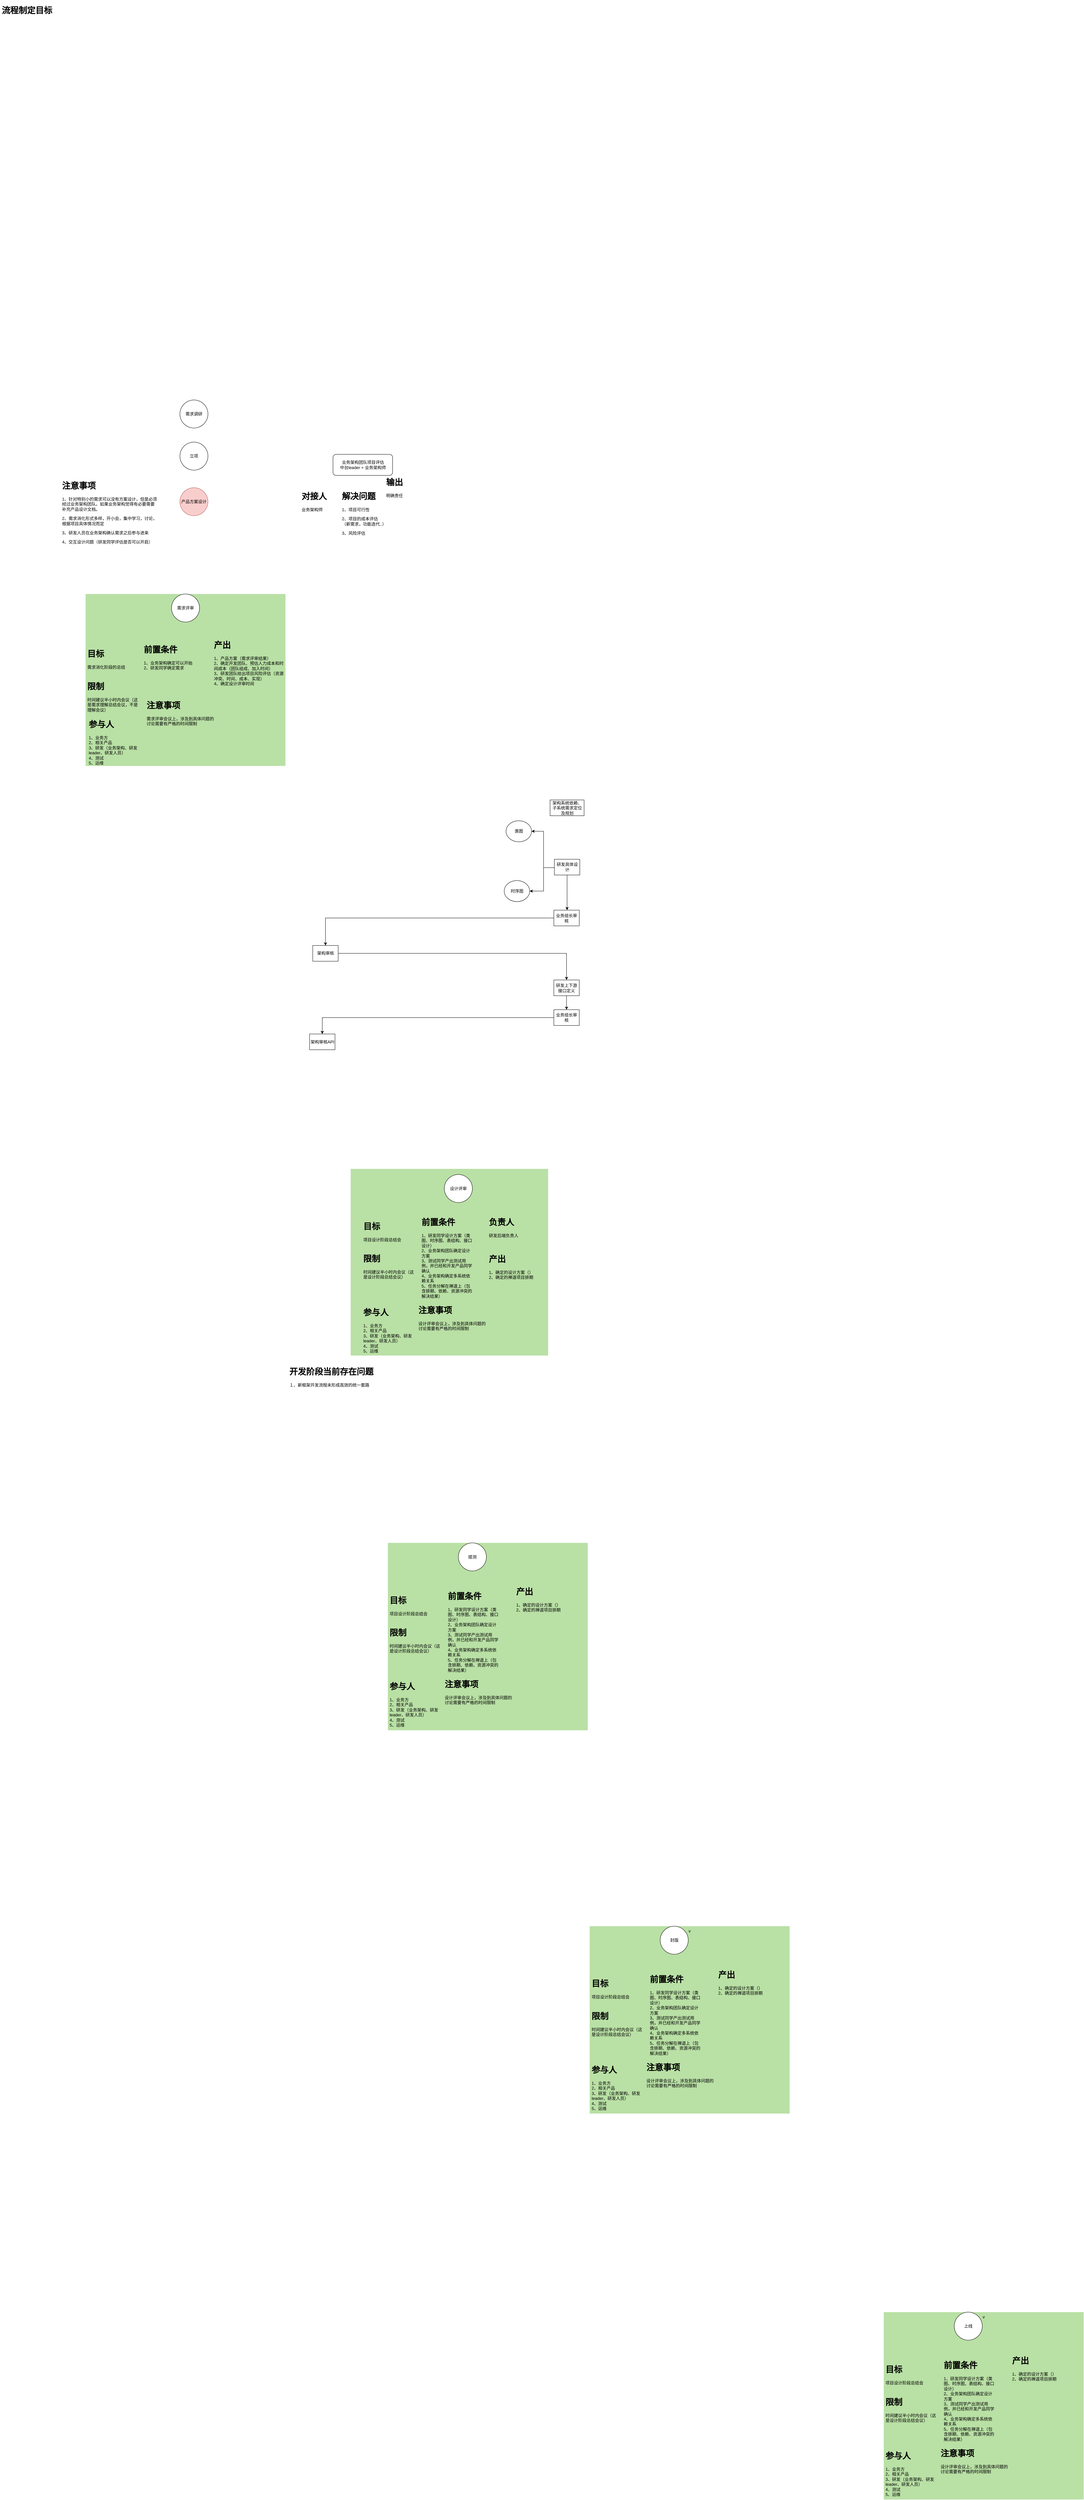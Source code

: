 <mxfile version="10.6.0" type="github"><diagram id="k5lDti_FDbT13f7PdDo3" name="Page-1"><mxGraphModel dx="1017" dy="1826" grid="1" gridSize="10" guides="1" tooltips="1" connect="1" arrows="1" fold="1" page="1" pageScale="1" pageWidth="850" pageHeight="1100" math="0" shadow="0"><root><mxCell id="0"/><mxCell id="1" parent="0"/><mxCell id="tXdaO1J-NMFDXoZ-g4GF-1" value="需求调研" style="ellipse;whiteSpace=wrap;html=1;aspect=fixed;" parent="1" vertex="1"><mxGeometry x="543" y="50" width="80" height="80" as="geometry"/></mxCell><mxCell id="tXdaO1J-NMFDXoZ-g4GF-3" value="立项" style="ellipse;whiteSpace=wrap;html=1;aspect=fixed;" parent="1" vertex="1"><mxGeometry x="543" y="170" width="80" height="80" as="geometry"/></mxCell><mxCell id="tXdaO1J-NMFDXoZ-g4GF-4" value="产品方案设计" style="ellipse;whiteSpace=wrap;html=1;aspect=fixed;fillColor=#f8cecc;strokeColor=#b85450;" parent="1" vertex="1"><mxGeometry x="543" y="300" width="80" height="80" as="geometry"/></mxCell><mxCell id="tXdaO1J-NMFDXoZ-g4GF-10" value="&lt;h1&gt;注意事项&lt;/h1&gt;&lt;p&gt;1、针对特别小的需求可以没有方案设计，但是必须经过业务架构团队。如果业务架构觉得有必要需要补充产品设计文档。&lt;/p&gt;&lt;p&gt;2、需求消化形式多样，开小会，集中学习，讨论，根据项目具体情况而定&lt;/p&gt;&lt;p&gt;3、研发人员在业务架构确认需求之后参与进来&lt;/p&gt;&lt;p&gt;4、交互设计问题（研发同学评估是否可以开启）&lt;/p&gt;" style="text;html=1;strokeColor=none;fillColor=none;spacing=5;spacingTop=-20;whiteSpace=wrap;overflow=hidden;rounded=0;" parent="1" vertex="1"><mxGeometry x="202" y="275" width="280" height="210" as="geometry"/></mxCell><mxCell id="tXdaO1J-NMFDXoZ-g4GF-31" value="架构系统依赖、子系统需求定位及规划" style="rounded=0;whiteSpace=wrap;html=1;" parent="1" vertex="1"><mxGeometry x="1598.5" y="1190" width="97" height="45" as="geometry"/></mxCell><mxCell id="tXdaO1J-NMFDXoZ-g4GF-47" style="edgeStyle=orthogonalEdgeStyle;rounded=0;orthogonalLoop=1;jettySize=auto;html=1;exitX=0;exitY=0.5;exitDx=0;exitDy=0;entryX=1;entryY=0.5;entryDx=0;entryDy=0;" parent="1" source="tXdaO1J-NMFDXoZ-g4GF-32" target="tXdaO1J-NMFDXoZ-g4GF-33" edge="1"><mxGeometry relative="1" as="geometry"><Array as="points"><mxPoint x="1611" y="1383"/><mxPoint x="1580" y="1383"/><mxPoint x="1580" y="1279"/></Array><mxPoint x="1570" y="1279" as="targetPoint"/></mxGeometry></mxCell><mxCell id="tXdaO1J-NMFDXoZ-g4GF-48" style="edgeStyle=orthogonalEdgeStyle;rounded=0;orthogonalLoop=1;jettySize=auto;html=1;entryX=1;entryY=0.5;entryDx=0;entryDy=0;exitX=0;exitY=0.5;exitDx=0;exitDy=0;" parent="1" edge="1" target="tXdaO1J-NMFDXoZ-g4GF-34"><mxGeometry relative="1" as="geometry"><mxPoint x="1612" y="1383" as="sourcePoint"/><mxPoint x="1544" y="1383" as="targetPoint"/><Array as="points"><mxPoint x="1580" y="1383"/><mxPoint x="1580" y="1450"/></Array></mxGeometry></mxCell><mxCell id="tXdaO1J-NMFDXoZ-g4GF-50" style="edgeStyle=orthogonalEdgeStyle;rounded=0;orthogonalLoop=1;jettySize=auto;html=1;" parent="1" source="tXdaO1J-NMFDXoZ-g4GF-32" target="tXdaO1J-NMFDXoZ-g4GF-36" edge="1"><mxGeometry relative="1" as="geometry"><Array as="points"><mxPoint x="1660" y="1399.5"/><mxPoint x="1660" y="1399.5"/></Array></mxGeometry></mxCell><mxCell id="tXdaO1J-NMFDXoZ-g4GF-32" value="研发具体设计" style="rounded=0;whiteSpace=wrap;html=1;" parent="1" vertex="1"><mxGeometry x="1610.739" y="1359.028" width="72.522" height="44.915" as="geometry"/></mxCell><mxCell id="tXdaO1J-NMFDXoZ-g4GF-33" value="类图" style="ellipse;whiteSpace=wrap;html=1;" parent="1" vertex="1"><mxGeometry x="1473" y="1249.33" width="72.522" height="59.887" as="geometry"/></mxCell><mxCell id="tXdaO1J-NMFDXoZ-g4GF-34" value="时序图" style="ellipse;whiteSpace=wrap;html=1;" parent="1" vertex="1"><mxGeometry x="1467.739" y="1419.83" width="72.522" height="59.887" as="geometry"/></mxCell><mxCell id="tXdaO1J-NMFDXoZ-g4GF-36" value="业务组长审核" style="rounded=0;whiteSpace=wrap;html=1;" parent="1" vertex="1"><mxGeometry x="1609.283" y="1504.075" width="72.522" height="44.915" as="geometry"/></mxCell><mxCell id="tXdaO1J-NMFDXoZ-g4GF-51" style="edgeStyle=orthogonalEdgeStyle;rounded=0;orthogonalLoop=1;jettySize=auto;html=1;" parent="1" source="tXdaO1J-NMFDXoZ-g4GF-37" target="tXdaO1J-NMFDXoZ-g4GF-38" edge="1"><mxGeometry relative="1" as="geometry"/></mxCell><mxCell id="tXdaO1J-NMFDXoZ-g4GF-37" value="架构审核" style="rounded=0;whiteSpace=wrap;html=1;" parent="1" vertex="1"><mxGeometry x="921.783" y="1604.835" width="72.522" height="44.915" as="geometry"/></mxCell><mxCell id="tXdaO1J-NMFDXoZ-g4GF-40" style="edgeStyle=orthogonalEdgeStyle;rounded=0;orthogonalLoop=1;jettySize=auto;html=1;entryX=0.5;entryY=0;entryDx=0;entryDy=0;" parent="1" source="tXdaO1J-NMFDXoZ-g4GF-36" target="tXdaO1J-NMFDXoZ-g4GF-37" edge="1"><mxGeometry relative="1" as="geometry"><Array as="points"/></mxGeometry></mxCell><mxCell id="tXdaO1J-NMFDXoZ-g4GF-52" style="edgeStyle=orthogonalEdgeStyle;rounded=0;orthogonalLoop=1;jettySize=auto;html=1;" parent="1" source="tXdaO1J-NMFDXoZ-g4GF-38" target="tXdaO1J-NMFDXoZ-g4GF-39" edge="1"><mxGeometry relative="1" as="geometry"/></mxCell><mxCell id="tXdaO1J-NMFDXoZ-g4GF-38" value="研发上下游接口定义" style="rounded=0;whiteSpace=wrap;html=1;" parent="1" vertex="1"><mxGeometry x="1609.239" y="1703.108" width="72.522" height="44.915" as="geometry"/></mxCell><mxCell id="tXdaO1J-NMFDXoZ-g4GF-53" style="edgeStyle=orthogonalEdgeStyle;rounded=0;orthogonalLoop=1;jettySize=auto;html=1;" parent="1" source="tXdaO1J-NMFDXoZ-g4GF-39" target="tXdaO1J-NMFDXoZ-g4GF-42" edge="1"><mxGeometry relative="1" as="geometry"/></mxCell><mxCell id="tXdaO1J-NMFDXoZ-g4GF-39" value="业务组长审核" style="rounded=0;whiteSpace=wrap;html=1;" parent="1" vertex="1"><mxGeometry x="1609.239" y="1787.882" width="72.522" height="44.915" as="geometry"/></mxCell><mxCell id="tXdaO1J-NMFDXoZ-g4GF-42" value="架构审核API" style="rounded=0;whiteSpace=wrap;html=1;" parent="1" vertex="1"><mxGeometry x="912.739" y="1857.085" width="72.522" height="44.915" as="geometry"/></mxCell><mxCell id="tXdaO1J-NMFDXoZ-g4GF-55" value="" style="group" parent="1" vertex="1" connectable="0"><mxGeometry x="881" y="165" width="435" height="240" as="geometry"/></mxCell><mxCell id="tXdaO1J-NMFDXoZ-g4GF-5" value="业务架构团队项目评估&lt;br&gt;中台leader + 业务架构师&lt;br&gt;" style="rounded=1;whiteSpace=wrap;html=1;" parent="tXdaO1J-NMFDXoZ-g4GF-55" vertex="1"><mxGeometry x="98.5" y="40" width="170" height="60" as="geometry"/></mxCell><mxCell id="tXdaO1J-NMFDXoZ-g4GF-6" value="&lt;h1&gt;解决问题&lt;/h1&gt;&lt;p&gt;1、项目可行性&lt;/p&gt;&lt;p&gt;2、项目的成本评估（新需求，功能迭代..）&lt;/p&gt;&lt;p&gt;3、风险评估&lt;/p&gt;" style="text;html=1;strokeColor=none;fillColor=none;spacing=5;spacingTop=-20;whiteSpace=wrap;overflow=hidden;rounded=0;" parent="tXdaO1J-NMFDXoZ-g4GF-55" vertex="1"><mxGeometry x="118.5" y="140" width="130" height="140" as="geometry"/></mxCell><mxCell id="tXdaO1J-NMFDXoZ-g4GF-8" value="&lt;h1&gt;输出&lt;/h1&gt;&lt;div&gt;明确责任&lt;/div&gt;&lt;div&gt;&lt;br&gt;&lt;/div&gt;" style="text;html=1;strokeColor=none;fillColor=none;spacing=5;spacingTop=-20;whiteSpace=wrap;overflow=hidden;rounded=0;" parent="tXdaO1J-NMFDXoZ-g4GF-55" vertex="1"><mxGeometry x="245" y="100" width="190" height="120" as="geometry"/></mxCell><mxCell id="tXdaO1J-NMFDXoZ-g4GF-9" value="&lt;h1&gt;对接人&lt;/h1&gt;&lt;p&gt;业务架构师&lt;/p&gt;" style="text;html=1;strokeColor=none;fillColor=none;spacing=5;spacingTop=-20;whiteSpace=wrap;overflow=hidden;rounded=0;" parent="tXdaO1J-NMFDXoZ-g4GF-55" vertex="1"><mxGeometry x="3.5" y="140" width="105" height="120" as="geometry"/></mxCell><mxCell id="tXdaO1J-NMFDXoZ-g4GF-61" value="" style="group;fillColor=#B9E0A5;" parent="1" vertex="1" connectable="0"><mxGeometry x="1136" y="3307.5" width="570" height="534.079" as="geometry"/></mxCell><mxCell id="tXdaO1J-NMFDXoZ-g4GF-62" value="" style="group" parent="tXdaO1J-NMFDXoZ-g4GF-61" vertex="1" connectable="0"><mxGeometry width="570" height="534.079" as="geometry"/></mxCell><mxCell id="tXdaO1J-NMFDXoZ-g4GF-63" value="提测" style="ellipse;whiteSpace=wrap;html=1;aspect=fixed;" parent="tXdaO1J-NMFDXoZ-g4GF-62" vertex="1"><mxGeometry x="201" width="80" height="80" as="geometry"/></mxCell><mxCell id="tXdaO1J-NMFDXoZ-g4GF-64" value="&lt;h1&gt;注意事项&lt;/h1&gt;&lt;p&gt;设计评审会议上，涉及到具体问题的讨论需要有严格的时间限制&lt;/p&gt;&lt;p&gt;&lt;br&gt;&lt;/p&gt;" style="text;html=1;strokeColor=none;fillColor=none;spacing=5;spacingTop=-20;whiteSpace=wrap;overflow=hidden;rounded=0;" parent="tXdaO1J-NMFDXoZ-g4GF-62" vertex="1"><mxGeometry x="156.592" y="383.459" width="200.704" height="150.621" as="geometry"/></mxCell><mxCell id="tXdaO1J-NMFDXoZ-g4GF-65" value="&lt;h1&gt;产出&lt;/h1&gt;&lt;div&gt;1、确定的设计方案（）&lt;/div&gt;&lt;div&gt;2、确定的禅道项目排期&lt;/div&gt;" style="text;html=1;strokeColor=none;fillColor=none;spacing=5;spacingTop=-20;whiteSpace=wrap;overflow=hidden;rounded=0;" parent="tXdaO1J-NMFDXoZ-g4GF-62" vertex="1"><mxGeometry x="361" y="119" width="209" height="90" as="geometry"/></mxCell><mxCell id="tXdaO1J-NMFDXoZ-g4GF-66" value="&lt;h1&gt;前置条件&lt;/h1&gt;&lt;div&gt;1、研发同学设计方案（类图、时序图、表结构、接口设计）&lt;/div&gt;&lt;div&gt;2、业务架构团队确定设计方案&lt;/div&gt;&lt;div&gt;3、测试同学产出测试用例，并已经和开发产品同学确认&lt;/div&gt;&lt;div&gt;4、业务架构确定多系统依赖关系&lt;/div&gt;&lt;div&gt;5、任务分解在禅道上（包含排期、依赖、资源冲突的解决结果）&lt;/div&gt;" style="text;html=1;strokeColor=none;fillColor=none;spacing=5;spacingTop=-20;whiteSpace=wrap;overflow=hidden;rounded=0;" parent="tXdaO1J-NMFDXoZ-g4GF-62" vertex="1"><mxGeometry x="166" y="132" width="153" height="257" as="geometry"/></mxCell><mxCell id="tXdaO1J-NMFDXoZ-g4GF-67" value="&lt;h1&gt;目标&lt;/h1&gt;&lt;div&gt;项目设计阶段总结会&lt;/div&gt;" style="text;html=1;strokeColor=none;fillColor=none;spacing=5;spacingTop=-20;whiteSpace=wrap;overflow=hidden;rounded=0;" parent="tXdaO1J-NMFDXoZ-g4GF-62" vertex="1"><mxGeometry y="144.103" width="152.535" height="87.862" as="geometry"/></mxCell><mxCell id="tXdaO1J-NMFDXoZ-g4GF-68" value="&lt;h1&gt;限制&lt;/h1&gt;&lt;div&gt;时间建议半小时内会议（这是设计阶段总结会议）&lt;/div&gt;" style="text;html=1;strokeColor=none;fillColor=none;spacing=5;spacingTop=-20;whiteSpace=wrap;overflow=hidden;rounded=0;" parent="tXdaO1J-NMFDXoZ-g4GF-62" vertex="1"><mxGeometry y="236.986" width="152.535" height="107.945" as="geometry"/></mxCell><mxCell id="tXdaO1J-NMFDXoZ-g4GF-69" value="&lt;h1&gt;参与人&lt;/h1&gt;&lt;div&gt;1、业务方&lt;/div&gt;&lt;div&gt;2、相关产品&lt;/div&gt;&lt;div&gt;3、研发（业务架构、研发leader、研发人员）&lt;/div&gt;&lt;div&gt;4、测试&lt;/div&gt;&lt;div&gt;5、运维&lt;/div&gt;&lt;div&gt;&lt;br&gt;&lt;/div&gt;" style="text;html=1;strokeColor=none;fillColor=none;spacing=5;spacingTop=-20;whiteSpace=wrap;overflow=hidden;rounded=0;" parent="tXdaO1J-NMFDXoZ-g4GF-62" vertex="1"><mxGeometry x="0.014" y="389.931" width="152.535" height="138.069" as="geometry"/></mxCell><mxCell id="tXdaO1J-NMFDXoZ-g4GF-72" value="" style="group;fillColor=#B9E0A5;" parent="1" vertex="1" connectable="0"><mxGeometry x="274" y="603" width="570" height="490" as="geometry"/></mxCell><mxCell id="tXdaO1J-NMFDXoZ-g4GF-2" value="需求评审" style="ellipse;whiteSpace=wrap;html=1;aspect=fixed;" parent="tXdaO1J-NMFDXoZ-g4GF-72" vertex="1"><mxGeometry x="245" width="80" height="80" as="geometry"/></mxCell><mxCell id="tXdaO1J-NMFDXoZ-g4GF-18" value="" style="group" parent="tXdaO1J-NMFDXoZ-g4GF-72" vertex="1" connectable="0"><mxGeometry y="126" width="570" height="364" as="geometry"/></mxCell><mxCell id="tXdaO1J-NMFDXoZ-g4GF-7" value="&lt;h1&gt;注意事项&lt;/h1&gt;&lt;p&gt;需求评审会议上，涉及到具体问题的讨论需要有严格的时间限制&lt;/p&gt;&lt;p&gt;&lt;br&gt;&lt;/p&gt;" style="text;html=1;strokeColor=none;fillColor=none;spacing=5;spacingTop=-20;whiteSpace=wrap;overflow=hidden;rounded=0;" parent="tXdaO1J-NMFDXoZ-g4GF-18" vertex="1"><mxGeometry x="168.592" y="171.959" width="200.704" height="150.621" as="geometry"/></mxCell><mxCell id="tXdaO1J-NMFDXoZ-g4GF-12" value="&lt;h1&gt;产出&lt;/h1&gt;&lt;div&gt;1、产品方案（需求评审结果）&lt;/div&gt;&lt;div&gt;2、确定开发团队、预估人力成本和时间成本（团队组成、加入时间）&lt;/div&gt;&lt;div&gt;3、研发团队给出项目风险评估（资源冲突、时间、成本、实现）&lt;/div&gt;&lt;div&gt;4、确定设计评审时间&lt;/div&gt;" style="text;html=1;strokeColor=none;fillColor=none;spacing=5;spacingTop=-20;whiteSpace=wrap;overflow=hidden;rounded=0;" parent="tXdaO1J-NMFDXoZ-g4GF-18" vertex="1"><mxGeometry x="361.268" width="208.732" height="225.931" as="geometry"/></mxCell><mxCell id="tXdaO1J-NMFDXoZ-g4GF-14" value="&lt;h1&gt;前置条件&lt;/h1&gt;&lt;div&gt;1、业务架构确定可以开始&lt;/div&gt;&lt;div&gt;2、研发同学确定需求&lt;/div&gt;" style="text;html=1;strokeColor=none;fillColor=none;spacing=5;spacingTop=-20;whiteSpace=wrap;overflow=hidden;rounded=0;" parent="tXdaO1J-NMFDXoZ-g4GF-18" vertex="1"><mxGeometry x="160.563" y="12.552" width="152.535" height="138.069" as="geometry"/></mxCell><mxCell id="tXdaO1J-NMFDXoZ-g4GF-15" value="&lt;h1&gt;目标&lt;/h1&gt;&lt;div&gt;需求消化阶段的总结&lt;/div&gt;" style="text;html=1;strokeColor=none;fillColor=none;spacing=5;spacingTop=-20;whiteSpace=wrap;overflow=hidden;rounded=0;" parent="tXdaO1J-NMFDXoZ-g4GF-18" vertex="1"><mxGeometry y="25.103" width="152.535" height="87.862" as="geometry"/></mxCell><mxCell id="tXdaO1J-NMFDXoZ-g4GF-16" value="&lt;h1&gt;限制&lt;/h1&gt;&lt;div&gt;时间建议半小时内会议（这是需求理解总结会议，不是理解会议）&lt;/div&gt;" style="text;html=1;strokeColor=none;fillColor=none;spacing=5;spacingTop=-20;whiteSpace=wrap;overflow=hidden;rounded=0;" parent="tXdaO1J-NMFDXoZ-g4GF-18" vertex="1"><mxGeometry y="117.986" width="152.535" height="107.945" as="geometry"/></mxCell><mxCell id="tXdaO1J-NMFDXoZ-g4GF-17" value="&lt;h1&gt;参与人&lt;/h1&gt;&lt;div&gt;1、业务方&lt;/div&gt;&lt;div&gt;2、相关产品&lt;/div&gt;&lt;div&gt;3、研发（业务架构、研发leader、研发人员）&lt;/div&gt;&lt;div&gt;4、测试&lt;/div&gt;&lt;div&gt;5、运维&lt;/div&gt;&lt;div&gt;&lt;br&gt;&lt;/div&gt;" style="text;html=1;strokeColor=none;fillColor=none;spacing=5;spacingTop=-20;whiteSpace=wrap;overflow=hidden;rounded=0;" parent="tXdaO1J-NMFDXoZ-g4GF-18" vertex="1"><mxGeometry x="4.014" y="225.931" width="152.535" height="138.069" as="geometry"/></mxCell><mxCell id="tXdaO1J-NMFDXoZ-g4GF-73" value="v" style="group;fillColor=#B9E0A5;" parent="1" vertex="1" connectable="0"><mxGeometry x="1711.5" y="4400" width="570" height="534.079" as="geometry"/></mxCell><mxCell id="tXdaO1J-NMFDXoZ-g4GF-74" value="" style="group" parent="tXdaO1J-NMFDXoZ-g4GF-73" vertex="1" connectable="0"><mxGeometry width="570" height="534.079" as="geometry"/></mxCell><mxCell id="tXdaO1J-NMFDXoZ-g4GF-75" value="封版" style="ellipse;whiteSpace=wrap;html=1;aspect=fixed;" parent="tXdaO1J-NMFDXoZ-g4GF-74" vertex="1"><mxGeometry x="201" width="80" height="80" as="geometry"/></mxCell><mxCell id="tXdaO1J-NMFDXoZ-g4GF-76" value="&lt;h1&gt;注意事项&lt;/h1&gt;&lt;p&gt;设计评审会议上，涉及到具体问题的讨论需要有严格的时间限制&lt;/p&gt;&lt;p&gt;&lt;br&gt;&lt;/p&gt;" style="text;html=1;strokeColor=none;fillColor=none;spacing=5;spacingTop=-20;whiteSpace=wrap;overflow=hidden;rounded=0;" parent="tXdaO1J-NMFDXoZ-g4GF-74" vertex="1"><mxGeometry x="156.592" y="383.459" width="200.704" height="150.621" as="geometry"/></mxCell><mxCell id="tXdaO1J-NMFDXoZ-g4GF-77" value="&lt;h1&gt;产出&lt;/h1&gt;&lt;div&gt;1、确定的设计方案（）&lt;/div&gt;&lt;div&gt;2、确定的禅道项目排期&lt;/div&gt;" style="text;html=1;strokeColor=none;fillColor=none;spacing=5;spacingTop=-20;whiteSpace=wrap;overflow=hidden;rounded=0;" parent="tXdaO1J-NMFDXoZ-g4GF-74" vertex="1"><mxGeometry x="361" y="119" width="209" height="90" as="geometry"/></mxCell><mxCell id="tXdaO1J-NMFDXoZ-g4GF-78" value="&lt;h1&gt;前置条件&lt;/h1&gt;&lt;div&gt;1、研发同学设计方案（类图、时序图、表结构、接口设计）&lt;/div&gt;&lt;div&gt;2、业务架构团队确定设计方案&lt;/div&gt;&lt;div&gt;3、测试同学产出测试用例，并已经和开发产品同学确认&lt;/div&gt;&lt;div&gt;4、业务架构确定多系统依赖关系&lt;/div&gt;&lt;div&gt;5、任务分解在禅道上（包含排期、依赖、资源冲突的解决结果）&lt;/div&gt;" style="text;html=1;strokeColor=none;fillColor=none;spacing=5;spacingTop=-20;whiteSpace=wrap;overflow=hidden;rounded=0;" parent="tXdaO1J-NMFDXoZ-g4GF-74" vertex="1"><mxGeometry x="166" y="132" width="153" height="257" as="geometry"/></mxCell><mxCell id="tXdaO1J-NMFDXoZ-g4GF-79" value="&lt;h1&gt;目标&lt;/h1&gt;&lt;div&gt;项目设计阶段总结会&lt;/div&gt;" style="text;html=1;strokeColor=none;fillColor=none;spacing=5;spacingTop=-20;whiteSpace=wrap;overflow=hidden;rounded=0;" parent="tXdaO1J-NMFDXoZ-g4GF-74" vertex="1"><mxGeometry y="144.103" width="152.535" height="87.862" as="geometry"/></mxCell><mxCell id="tXdaO1J-NMFDXoZ-g4GF-80" value="&lt;h1&gt;限制&lt;/h1&gt;&lt;div&gt;时间建议半小时内会议（这是设计阶段总结会议）&lt;/div&gt;" style="text;html=1;strokeColor=none;fillColor=none;spacing=5;spacingTop=-20;whiteSpace=wrap;overflow=hidden;rounded=0;" parent="tXdaO1J-NMFDXoZ-g4GF-74" vertex="1"><mxGeometry y="236.986" width="152.535" height="107.945" as="geometry"/></mxCell><mxCell id="tXdaO1J-NMFDXoZ-g4GF-81" value="&lt;h1&gt;参与人&lt;/h1&gt;&lt;div&gt;1、业务方&lt;/div&gt;&lt;div&gt;2、相关产品&lt;/div&gt;&lt;div&gt;3、研发（业务架构、研发leader、研发人员）&lt;/div&gt;&lt;div&gt;4、测试&lt;/div&gt;&lt;div&gt;5、运维&lt;/div&gt;&lt;div&gt;&lt;br&gt;&lt;/div&gt;" style="text;html=1;strokeColor=none;fillColor=none;spacing=5;spacingTop=-20;whiteSpace=wrap;overflow=hidden;rounded=0;" parent="tXdaO1J-NMFDXoZ-g4GF-74" vertex="1"><mxGeometry x="0.014" y="389.931" width="152.535" height="138.069" as="geometry"/></mxCell><mxCell id="tXdaO1J-NMFDXoZ-g4GF-86" value="v" style="group;fillColor=#B9E0A5;" parent="1" vertex="1" connectable="0"><mxGeometry x="2550" y="5500" width="570" height="534.079" as="geometry"/></mxCell><mxCell id="tXdaO1J-NMFDXoZ-g4GF-87" value="" style="group" parent="tXdaO1J-NMFDXoZ-g4GF-86" vertex="1" connectable="0"><mxGeometry width="570" height="534.079" as="geometry"/></mxCell><mxCell id="tXdaO1J-NMFDXoZ-g4GF-88" value="上线" style="ellipse;whiteSpace=wrap;html=1;aspect=fixed;" parent="tXdaO1J-NMFDXoZ-g4GF-87" vertex="1"><mxGeometry x="201" width="80" height="80" as="geometry"/></mxCell><mxCell id="tXdaO1J-NMFDXoZ-g4GF-89" value="&lt;h1&gt;注意事项&lt;/h1&gt;&lt;p&gt;设计评审会议上，涉及到具体问题的讨论需要有严格的时间限制&lt;/p&gt;&lt;p&gt;&lt;br&gt;&lt;/p&gt;" style="text;html=1;strokeColor=none;fillColor=none;spacing=5;spacingTop=-20;whiteSpace=wrap;overflow=hidden;rounded=0;" parent="tXdaO1J-NMFDXoZ-g4GF-87" vertex="1"><mxGeometry x="156.592" y="383.459" width="200.704" height="150.621" as="geometry"/></mxCell><mxCell id="tXdaO1J-NMFDXoZ-g4GF-90" value="&lt;h1&gt;产出&lt;/h1&gt;&lt;div&gt;1、确定的设计方案（）&lt;/div&gt;&lt;div&gt;2、确定的禅道项目排期&lt;/div&gt;" style="text;html=1;strokeColor=none;fillColor=none;spacing=5;spacingTop=-20;whiteSpace=wrap;overflow=hidden;rounded=0;" parent="tXdaO1J-NMFDXoZ-g4GF-87" vertex="1"><mxGeometry x="361" y="119" width="209" height="90" as="geometry"/></mxCell><mxCell id="tXdaO1J-NMFDXoZ-g4GF-91" value="&lt;h1&gt;前置条件&lt;/h1&gt;&lt;div&gt;1、研发同学设计方案（类图、时序图、表结构、接口设计）&lt;/div&gt;&lt;div&gt;2、业务架构团队确定设计方案&lt;/div&gt;&lt;div&gt;3、测试同学产出测试用例，并已经和开发产品同学确认&lt;/div&gt;&lt;div&gt;4、业务架构确定多系统依赖关系&lt;/div&gt;&lt;div&gt;5、任务分解在禅道上（包含排期、依赖、资源冲突的解决结果）&lt;/div&gt;" style="text;html=1;strokeColor=none;fillColor=none;spacing=5;spacingTop=-20;whiteSpace=wrap;overflow=hidden;rounded=0;" parent="tXdaO1J-NMFDXoZ-g4GF-87" vertex="1"><mxGeometry x="166" y="132" width="153" height="257" as="geometry"/></mxCell><mxCell id="tXdaO1J-NMFDXoZ-g4GF-92" value="&lt;h1&gt;目标&lt;/h1&gt;&lt;div&gt;项目设计阶段总结会&lt;/div&gt;" style="text;html=1;strokeColor=none;fillColor=none;spacing=5;spacingTop=-20;whiteSpace=wrap;overflow=hidden;rounded=0;" parent="tXdaO1J-NMFDXoZ-g4GF-87" vertex="1"><mxGeometry y="144.103" width="152.535" height="87.862" as="geometry"/></mxCell><mxCell id="tXdaO1J-NMFDXoZ-g4GF-93" value="&lt;h1&gt;限制&lt;/h1&gt;&lt;div&gt;时间建议半小时内会议（这是设计阶段总结会议）&lt;/div&gt;" style="text;html=1;strokeColor=none;fillColor=none;spacing=5;spacingTop=-20;whiteSpace=wrap;overflow=hidden;rounded=0;" parent="tXdaO1J-NMFDXoZ-g4GF-87" vertex="1"><mxGeometry y="236.986" width="152.535" height="107.945" as="geometry"/></mxCell><mxCell id="tXdaO1J-NMFDXoZ-g4GF-94" value="&lt;h1&gt;参与人&lt;/h1&gt;&lt;div&gt;1、业务方&lt;/div&gt;&lt;div&gt;2、相关产品&lt;/div&gt;&lt;div&gt;3、研发（业务架构、研发leader、研发人员）&lt;/div&gt;&lt;div&gt;4、测试&lt;/div&gt;&lt;div&gt;5、运维&lt;/div&gt;&lt;div&gt;&lt;br&gt;&lt;/div&gt;" style="text;html=1;strokeColor=none;fillColor=none;spacing=5;spacingTop=-20;whiteSpace=wrap;overflow=hidden;rounded=0;" parent="tXdaO1J-NMFDXoZ-g4GF-87" vertex="1"><mxGeometry x="0.014" y="389.931" width="152.535" height="138.069" as="geometry"/></mxCell><mxCell id="tXdaO1J-NMFDXoZ-g4GF-95" value="&lt;h1&gt;流程制定目标&lt;/h1&gt;&lt;p&gt;&lt;br&gt;&lt;/p&gt;" style="text;html=1;strokeColor=none;fillColor=none;spacing=5;spacingTop=-20;whiteSpace=wrap;overflow=hidden;rounded=0;" parent="1" vertex="1"><mxGeometry x="30" y="-1080" width="830" height="440" as="geometry"/></mxCell><mxCell id="tXdaO1J-NMFDXoZ-g4GF-56" value="" style="group" parent="1" vertex="1" connectable="0"><mxGeometry x="1039" y="2248" width="728" height="534.079" as="geometry"/></mxCell><mxCell id="xaDlx68D-yLN_ASZEkpl-4" value="" style="group" parent="1" vertex="1" connectable="0"><mxGeometry x="1030" y="2241.5" width="563" height="534.079" as="geometry"/></mxCell><mxCell id="tXdaO1J-NMFDXoZ-g4GF-60" value="" style="group;fillColor=#B9E0A5;" parent="xaDlx68D-yLN_ASZEkpl-4" vertex="1" connectable="0"><mxGeometry width="563" height="532" as="geometry"/></mxCell><mxCell id="tXdaO1J-NMFDXoZ-g4GF-11" value="设计评审" style="ellipse;whiteSpace=wrap;html=1;aspect=fixed;" parent="xaDlx68D-yLN_ASZEkpl-4" vertex="1"><mxGeometry x="267" y="16" width="80" height="80" as="geometry"/></mxCell><mxCell id="tXdaO1J-NMFDXoZ-g4GF-21" value="&lt;h1&gt;注意事项&lt;/h1&gt;&lt;p&gt;设计评审会议上，涉及到具体问题的讨论需要有严格的时间限制&lt;/p&gt;&lt;p&gt;&lt;br&gt;&lt;/p&gt;" style="text;html=1;strokeColor=none;fillColor=none;spacing=5;spacingTop=-20;whiteSpace=wrap;overflow=hidden;rounded=0;" parent="xaDlx68D-yLN_ASZEkpl-4" vertex="1"><mxGeometry x="187.592" y="383.459" width="200.704" height="150.621" as="geometry"/></mxCell><mxCell id="tXdaO1J-NMFDXoZ-g4GF-22" value="&lt;h1&gt;负责人&lt;/h1&gt;&lt;div&gt;研发后端负责人&lt;/div&gt;" style="text;html=1;strokeColor=none;fillColor=none;spacing=5;spacingTop=-20;whiteSpace=wrap;overflow=hidden;rounded=0;" parent="xaDlx68D-yLN_ASZEkpl-4" vertex="1"><mxGeometry x="389" y="132" width="162" height="90" as="geometry"/></mxCell><mxCell id="tXdaO1J-NMFDXoZ-g4GF-23" value="&lt;h1&gt;前置条件&lt;/h1&gt;&lt;div&gt;1、研发同学设计方案（类图、时序图、表结构、接口设计）&lt;/div&gt;&lt;div&gt;2、业务架构团队确定设计方案&lt;/div&gt;&lt;div&gt;3、测试同学产出测试用例，并已经和开发产品同学确认&lt;/div&gt;&lt;div&gt;4、业务架构确定多系统依赖关系&lt;/div&gt;&lt;div&gt;5、任务分解在禅道上（包含排期、依赖、资源冲突的解决结果）&lt;/div&gt;" style="text;html=1;strokeColor=none;fillColor=none;spacing=5;spacingTop=-20;whiteSpace=wrap;overflow=hidden;rounded=0;" parent="xaDlx68D-yLN_ASZEkpl-4" vertex="1"><mxGeometry x="197" y="132" width="153" height="257" as="geometry"/></mxCell><mxCell id="tXdaO1J-NMFDXoZ-g4GF-24" value="&lt;h1&gt;目标&lt;/h1&gt;&lt;div&gt;项目设计阶段总结会&lt;/div&gt;" style="text;html=1;strokeColor=none;fillColor=none;spacing=5;spacingTop=-20;whiteSpace=wrap;overflow=hidden;rounded=0;" parent="xaDlx68D-yLN_ASZEkpl-4" vertex="1"><mxGeometry x="31" y="144.103" width="152.535" height="87.862" as="geometry"/></mxCell><mxCell id="tXdaO1J-NMFDXoZ-g4GF-25" value="&lt;h1&gt;限制&lt;/h1&gt;&lt;div&gt;时间建议半小时内会议（这是设计阶段总结会议）&lt;/div&gt;" style="text;html=1;strokeColor=none;fillColor=none;spacing=5;spacingTop=-20;whiteSpace=wrap;overflow=hidden;rounded=0;" parent="xaDlx68D-yLN_ASZEkpl-4" vertex="1"><mxGeometry x="31" y="236.986" width="152.535" height="107.945" as="geometry"/></mxCell><mxCell id="tXdaO1J-NMFDXoZ-g4GF-26" value="&lt;h1&gt;参与人&lt;/h1&gt;&lt;div&gt;1、业务方&lt;/div&gt;&lt;div&gt;2、相关产品&lt;/div&gt;&lt;div&gt;3、研发（业务架构、研发leader、研发人员）&lt;/div&gt;&lt;div&gt;4、测试&lt;/div&gt;&lt;div&gt;5、运维&lt;/div&gt;&lt;div&gt;&lt;br&gt;&lt;/div&gt;" style="text;html=1;strokeColor=none;fillColor=none;spacing=5;spacingTop=-20;whiteSpace=wrap;overflow=hidden;rounded=0;" parent="xaDlx68D-yLN_ASZEkpl-4" vertex="1"><mxGeometry x="31.014" y="389.931" width="152.535" height="138.069" as="geometry"/></mxCell><mxCell id="xaDlx68D-yLN_ASZEkpl-1" value="&lt;h1&gt;产出&lt;/h1&gt;&lt;div&gt;1、确定的设计方案（）&lt;/div&gt;&lt;div&gt;2、确定的禅道项目排期&lt;/div&gt;" style="text;html=1;strokeColor=none;fillColor=none;spacing=5;spacingTop=-20;whiteSpace=wrap;overflow=hidden;rounded=0;" parent="xaDlx68D-yLN_ASZEkpl-4" vertex="1"><mxGeometry x="389" y="237" width="163" height="90" as="geometry"/></mxCell><mxCell id="xaDlx68D-yLN_ASZEkpl-6" value="&lt;h1&gt;开发阶段当前存在问题&lt;/h1&gt;&lt;p&gt;１、新框架开发流程未形成高效的统一套路&lt;/p&gt;&lt;p&gt;&lt;br&gt;&lt;/p&gt;" style="text;html=1;strokeColor=none;fillColor=none;spacing=5;spacingTop=-20;whiteSpace=wrap;overflow=hidden;rounded=0;" parent="1" vertex="1"><mxGeometry x="850" y="2800" width="390" height="160" as="geometry"/></mxCell></root></mxGraphModel></diagram></mxfile>